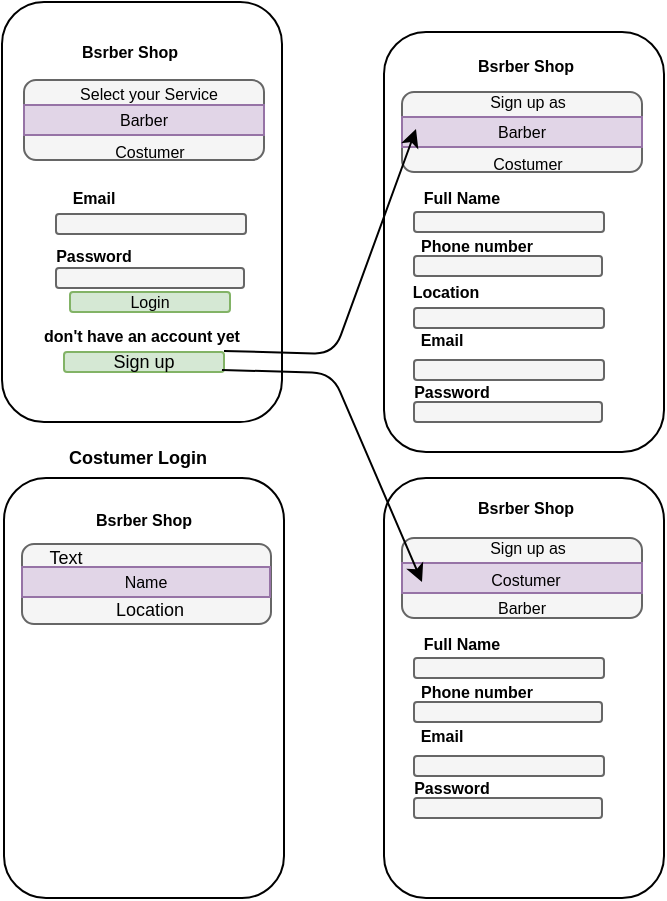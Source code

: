 <mxfile version="13.8.8" type="github">
  <diagram id="JaG_Oef0MP_lZhAA-aXu" name="Page-1">
    <mxGraphModel dx="844" dy="1579" grid="1" gridSize="10" guides="1" tooltips="1" connect="1" arrows="1" fold="1" page="1" pageScale="1" pageWidth="850" pageHeight="1100" math="0" shadow="0">
      <root>
        <mxCell id="0" />
        <mxCell id="1" parent="0" />
        <mxCell id="rbGwPKIIdidOjw9icI79-1" value="" style="rounded=1;whiteSpace=wrap;html=1;" vertex="1" parent="1">
          <mxGeometry x="90" y="-1075" width="140" height="210" as="geometry" />
        </mxCell>
        <mxCell id="rbGwPKIIdidOjw9icI79-2" value="" style="rounded=1;whiteSpace=wrap;html=1;fillColor=#f5f5f5;strokeColor=#666666;fontColor=#333333;" vertex="1" parent="1">
          <mxGeometry x="117" y="-969" width="95" height="10" as="geometry" />
        </mxCell>
        <mxCell id="rbGwPKIIdidOjw9icI79-4" value="Sign up" style="rounded=1;whiteSpace=wrap;html=1;fillColor=#d5e8d4;strokeColor=#82b366;fontSize=9;" vertex="1" parent="1">
          <mxGeometry x="121" y="-900" width="80" height="10" as="geometry" />
        </mxCell>
        <mxCell id="rbGwPKIIdidOjw9icI79-6" value="" style="rounded=1;whiteSpace=wrap;html=1;fillColor=#f5f5f5;strokeColor=#666666;fontColor=#333333;" vertex="1" parent="1">
          <mxGeometry x="117" y="-942" width="94" height="10" as="geometry" />
        </mxCell>
        <mxCell id="rbGwPKIIdidOjw9icI79-7" value="Login" style="rounded=1;whiteSpace=wrap;html=1;fillColor=#d5e8d4;strokeColor=#82b366;fontSize=8;" vertex="1" parent="1">
          <mxGeometry x="124" y="-930" width="80" height="10" as="geometry" />
        </mxCell>
        <mxCell id="rbGwPKIIdidOjw9icI79-9" value="&lt;b&gt;&lt;font style=&quot;font-size: 8px&quot;&gt;Email&lt;/font&gt;&lt;/b&gt;" style="text;html=1;strokeColor=none;fillColor=none;align=center;verticalAlign=middle;whiteSpace=wrap;rounded=0;fontSize=9;" vertex="1" parent="1">
          <mxGeometry x="116" y="-987" width="40" height="20" as="geometry" />
        </mxCell>
        <mxCell id="rbGwPKIIdidOjw9icI79-13" value="don&#39;t have an account yet" style="text;html=1;strokeColor=none;fillColor=none;align=center;verticalAlign=middle;whiteSpace=wrap;rounded=0;fontSize=8;fontStyle=1" vertex="1" parent="1">
          <mxGeometry x="90" y="-918" width="140" height="20" as="geometry" />
        </mxCell>
        <mxCell id="rbGwPKIIdidOjw9icI79-14" value="" style="rounded=1;whiteSpace=wrap;html=1;" vertex="1" parent="1">
          <mxGeometry x="281" y="-1060" width="140" height="210" as="geometry" />
        </mxCell>
        <mxCell id="rbGwPKIIdidOjw9icI79-15" value="" style="rounded=1;whiteSpace=wrap;html=1;fontSize=8;fillColor=#f5f5f5;strokeColor=#666666;fontColor=#333333;" vertex="1" parent="1">
          <mxGeometry x="290" y="-1030" width="120" height="40" as="geometry" />
        </mxCell>
        <mxCell id="rbGwPKIIdidOjw9icI79-16" value="Barber" style="rounded=0;whiteSpace=wrap;html=1;fontSize=8;fillColor=#e1d5e7;strokeColor=#9673a6;" vertex="1" parent="1">
          <mxGeometry x="290" y="-1017.5" width="120" height="15" as="geometry" />
        </mxCell>
        <mxCell id="rbGwPKIIdidOjw9icI79-18" value="Sign up as " style="text;html=1;strokeColor=none;fillColor=none;align=center;verticalAlign=middle;whiteSpace=wrap;rounded=0;fontSize=8;" vertex="1" parent="1">
          <mxGeometry x="308" y="-1030" width="90" height="10" as="geometry" />
        </mxCell>
        <mxCell id="rbGwPKIIdidOjw9icI79-20" value="Bsrber Shop " style="text;html=1;strokeColor=none;fillColor=none;align=center;verticalAlign=middle;whiteSpace=wrap;rounded=0;fontSize=8;fontStyle=1" vertex="1" parent="1">
          <mxGeometry x="124" y="-1060" width="60" height="20" as="geometry" />
        </mxCell>
        <mxCell id="rbGwPKIIdidOjw9icI79-21" value="Bsrber Shop" style="text;html=1;strokeColor=none;fillColor=none;align=center;verticalAlign=middle;whiteSpace=wrap;rounded=0;fontSize=8;fontStyle=1" vertex="1" parent="1">
          <mxGeometry x="322" y="-1053" width="60" height="20" as="geometry" />
        </mxCell>
        <mxCell id="rbGwPKIIdidOjw9icI79-26" value="Costumer" style="text;html=1;strokeColor=none;fillColor=none;align=center;verticalAlign=middle;whiteSpace=wrap;rounded=0;fontSize=8;" vertex="1" parent="1">
          <mxGeometry x="333" y="-1004" width="40" height="20" as="geometry" />
        </mxCell>
        <mxCell id="rbGwPKIIdidOjw9icI79-34" value="Password" style="text;html=1;strokeColor=none;fillColor=none;align=center;verticalAlign=middle;whiteSpace=wrap;rounded=0;fontSize=8;fontStyle=1" vertex="1" parent="1">
          <mxGeometry x="116" y="-958" width="40" height="20" as="geometry" />
        </mxCell>
        <mxCell id="rbGwPKIIdidOjw9icI79-37" value="" style="rounded=1;whiteSpace=wrap;html=1;fillColor=#f5f5f5;strokeColor=#666666;fontColor=#333333;" vertex="1" parent="1">
          <mxGeometry x="296" y="-970" width="95" height="10" as="geometry" />
        </mxCell>
        <mxCell id="rbGwPKIIdidOjw9icI79-38" value="" style="rounded=1;whiteSpace=wrap;html=1;fillColor=#f5f5f5;strokeColor=#666666;fontColor=#333333;" vertex="1" parent="1">
          <mxGeometry x="296" y="-948" width="94" height="10" as="geometry" />
        </mxCell>
        <mxCell id="rbGwPKIIdidOjw9icI79-39" value="Full Name" style="text;html=1;strokeColor=none;fillColor=none;align=center;verticalAlign=middle;whiteSpace=wrap;rounded=0;fontSize=8;fontStyle=1" vertex="1" parent="1">
          <mxGeometry x="290" y="-987" width="60" height="20" as="geometry" />
        </mxCell>
        <mxCell id="rbGwPKIIdidOjw9icI79-40" value="Phone number" style="text;html=1;strokeColor=none;fillColor=none;align=center;verticalAlign=middle;whiteSpace=wrap;rounded=0;fontSize=8;fontStyle=1" vertex="1" parent="1">
          <mxGeometry x="295" y="-963" width="65" height="20" as="geometry" />
        </mxCell>
        <mxCell id="rbGwPKIIdidOjw9icI79-45" value="" style="rounded=1;whiteSpace=wrap;html=1;fillColor=#f5f5f5;strokeColor=#666666;fontColor=#333333;" vertex="1" parent="1">
          <mxGeometry x="296" y="-896" width="95" height="10" as="geometry" />
        </mxCell>
        <mxCell id="rbGwPKIIdidOjw9icI79-46" value="" style="rounded=1;whiteSpace=wrap;html=1;fillColor=#f5f5f5;strokeColor=#666666;fontColor=#333333;" vertex="1" parent="1">
          <mxGeometry x="296" y="-875" width="94" height="10" as="geometry" />
        </mxCell>
        <mxCell id="rbGwPKIIdidOjw9icI79-47" value="&lt;b&gt;&lt;font style=&quot;font-size: 8px&quot;&gt;Email&lt;/font&gt;&lt;/b&gt;" style="text;html=1;strokeColor=none;fillColor=none;align=center;verticalAlign=middle;whiteSpace=wrap;rounded=0;fontSize=9;" vertex="1" parent="1">
          <mxGeometry x="290" y="-916" width="40" height="20" as="geometry" />
        </mxCell>
        <mxCell id="rbGwPKIIdidOjw9icI79-48" value="Password" style="text;html=1;strokeColor=none;fillColor=none;align=center;verticalAlign=middle;whiteSpace=wrap;rounded=0;fontSize=8;fontStyle=1" vertex="1" parent="1">
          <mxGeometry x="295" y="-890" width="40" height="20" as="geometry" />
        </mxCell>
        <mxCell id="rbGwPKIIdidOjw9icI79-49" value="" style="rounded=1;whiteSpace=wrap;html=1;fillColor=#f5f5f5;strokeColor=#666666;fontColor=#333333;" vertex="1" parent="1">
          <mxGeometry x="296" y="-922" width="95" height="10" as="geometry" />
        </mxCell>
        <mxCell id="rbGwPKIIdidOjw9icI79-50" value="Location" style="text;html=1;strokeColor=none;fillColor=none;align=center;verticalAlign=middle;whiteSpace=wrap;rounded=0;fontSize=8;fontStyle=1" vertex="1" parent="1">
          <mxGeometry x="292" y="-940" width="40" height="20" as="geometry" />
        </mxCell>
        <mxCell id="rbGwPKIIdidOjw9icI79-51" value="" style="rounded=1;whiteSpace=wrap;html=1;" vertex="1" parent="1">
          <mxGeometry x="281" y="-837" width="140" height="210" as="geometry" />
        </mxCell>
        <mxCell id="rbGwPKIIdidOjw9icI79-52" value="" style="rounded=1;whiteSpace=wrap;html=1;fontSize=8;fillColor=#f5f5f5;strokeColor=#666666;fontColor=#333333;" vertex="1" parent="1">
          <mxGeometry x="290" y="-807" width="120" height="40" as="geometry" />
        </mxCell>
        <mxCell id="rbGwPKIIdidOjw9icI79-53" value="" style="rounded=0;whiteSpace=wrap;html=1;fontSize=8;fillColor=#e1d5e7;strokeColor=#9673a6;" vertex="1" parent="1">
          <mxGeometry x="290" y="-794.5" width="120" height="15" as="geometry" />
        </mxCell>
        <mxCell id="rbGwPKIIdidOjw9icI79-54" value="Sign up as " style="text;html=1;strokeColor=none;fillColor=none;align=center;verticalAlign=middle;whiteSpace=wrap;rounded=0;fontSize=8;" vertex="1" parent="1">
          <mxGeometry x="308" y="-807" width="90" height="10" as="geometry" />
        </mxCell>
        <mxCell id="rbGwPKIIdidOjw9icI79-55" value="Bsrber Shop" style="text;html=1;strokeColor=none;fillColor=none;align=center;verticalAlign=middle;whiteSpace=wrap;rounded=0;fontSize=8;fontStyle=1" vertex="1" parent="1">
          <mxGeometry x="322" y="-832" width="60" height="20" as="geometry" />
        </mxCell>
        <mxCell id="rbGwPKIIdidOjw9icI79-56" value="Costumer" style="text;html=1;strokeColor=none;fillColor=none;align=center;verticalAlign=middle;whiteSpace=wrap;rounded=0;fontSize=8;" vertex="1" parent="1">
          <mxGeometry x="332" y="-796.5" width="40" height="20" as="geometry" />
        </mxCell>
        <mxCell id="rbGwPKIIdidOjw9icI79-57" value="" style="rounded=1;whiteSpace=wrap;html=1;fillColor=#f5f5f5;strokeColor=#666666;fontColor=#333333;" vertex="1" parent="1">
          <mxGeometry x="296" y="-747" width="95" height="10" as="geometry" />
        </mxCell>
        <mxCell id="rbGwPKIIdidOjw9icI79-58" value="" style="rounded=1;whiteSpace=wrap;html=1;fillColor=#f5f5f5;strokeColor=#666666;fontColor=#333333;" vertex="1" parent="1">
          <mxGeometry x="296" y="-725" width="94" height="10" as="geometry" />
        </mxCell>
        <mxCell id="rbGwPKIIdidOjw9icI79-59" value="Full Name" style="text;html=1;strokeColor=none;fillColor=none;align=center;verticalAlign=middle;whiteSpace=wrap;rounded=0;fontSize=8;fontStyle=1" vertex="1" parent="1">
          <mxGeometry x="290" y="-764" width="60" height="20" as="geometry" />
        </mxCell>
        <mxCell id="rbGwPKIIdidOjw9icI79-60" value="Phone number" style="text;html=1;strokeColor=none;fillColor=none;align=center;verticalAlign=middle;whiteSpace=wrap;rounded=0;fontSize=8;fontStyle=1" vertex="1" parent="1">
          <mxGeometry x="295" y="-740" width="65" height="20" as="geometry" />
        </mxCell>
        <mxCell id="rbGwPKIIdidOjw9icI79-61" value="" style="rounded=1;whiteSpace=wrap;html=1;fillColor=#f5f5f5;strokeColor=#666666;fontColor=#333333;" vertex="1" parent="1">
          <mxGeometry x="296" y="-698" width="95" height="10" as="geometry" />
        </mxCell>
        <mxCell id="rbGwPKIIdidOjw9icI79-62" value="" style="rounded=1;whiteSpace=wrap;html=1;fillColor=#f5f5f5;strokeColor=#666666;fontColor=#333333;" vertex="1" parent="1">
          <mxGeometry x="296" y="-677" width="94" height="10" as="geometry" />
        </mxCell>
        <mxCell id="rbGwPKIIdidOjw9icI79-63" value="&lt;b&gt;&lt;font style=&quot;font-size: 8px&quot;&gt;Email&lt;/font&gt;&lt;/b&gt;" style="text;html=1;strokeColor=none;fillColor=none;align=center;verticalAlign=middle;whiteSpace=wrap;rounded=0;fontSize=9;" vertex="1" parent="1">
          <mxGeometry x="290" y="-718" width="40" height="20" as="geometry" />
        </mxCell>
        <mxCell id="rbGwPKIIdidOjw9icI79-64" value="Password" style="text;html=1;strokeColor=none;fillColor=none;align=center;verticalAlign=middle;whiteSpace=wrap;rounded=0;fontSize=8;fontStyle=1" vertex="1" parent="1">
          <mxGeometry x="295" y="-692" width="40" height="20" as="geometry" />
        </mxCell>
        <mxCell id="rbGwPKIIdidOjw9icI79-68" value="Barber" style="text;html=1;strokeColor=none;fillColor=none;align=center;verticalAlign=middle;whiteSpace=wrap;rounded=0;fontSize=8;" vertex="1" parent="1">
          <mxGeometry x="330" y="-782" width="40" height="20" as="geometry" />
        </mxCell>
        <mxCell id="rbGwPKIIdidOjw9icI79-70" value="" style="endArrow=classic;html=1;fontSize=8;entryX=0;entryY=0.25;entryDx=0;entryDy=0;exitX=1;exitY=0.25;exitDx=0;exitDy=0;" edge="1" parent="1">
          <mxGeometry width="50" height="50" relative="1" as="geometry">
            <mxPoint x="201" y="-900.5" as="sourcePoint" />
            <mxPoint x="297" y="-1011.5" as="targetPoint" />
            <Array as="points">
              <mxPoint x="256" y="-899" />
            </Array>
          </mxGeometry>
        </mxCell>
        <mxCell id="rbGwPKIIdidOjw9icI79-75" value="" style="endArrow=classic;html=1;fontSize=8;exitX=1;exitY=0.25;exitDx=0;exitDy=0;" edge="1" parent="1">
          <mxGeometry width="50" height="50" relative="1" as="geometry">
            <mxPoint x="200" y="-891" as="sourcePoint" />
            <mxPoint x="300" y="-785" as="targetPoint" />
            <Array as="points">
              <mxPoint x="255" y="-889.5" />
            </Array>
          </mxGeometry>
        </mxCell>
        <mxCell id="rbGwPKIIdidOjw9icI79-76" value="" style="rounded=1;whiteSpace=wrap;html=1;" vertex="1" parent="1">
          <mxGeometry x="91" y="-837" width="140" height="210" as="geometry" />
        </mxCell>
        <mxCell id="rbGwPKIIdidOjw9icI79-84" value="Bsrber Shop" style="text;html=1;strokeColor=none;fillColor=none;align=center;verticalAlign=middle;whiteSpace=wrap;rounded=0;fontSize=8;fontStyle=1" vertex="1" parent="1">
          <mxGeometry x="131" y="-826" width="60" height="20" as="geometry" />
        </mxCell>
        <mxCell id="rbGwPKIIdidOjw9icI79-91" value="" style="rounded=1;whiteSpace=wrap;html=1;fontSize=8;fillColor=#f5f5f5;strokeColor=#666666;fontColor=#333333;" vertex="1" parent="1">
          <mxGeometry x="101" y="-1036" width="120" height="40" as="geometry" />
        </mxCell>
        <mxCell id="rbGwPKIIdidOjw9icI79-92" value="Barber" style="rounded=0;whiteSpace=wrap;html=1;fontSize=8;fillColor=#e1d5e7;strokeColor=#9673a6;" vertex="1" parent="1">
          <mxGeometry x="101" y="-1023.5" width="120" height="15" as="geometry" />
        </mxCell>
        <mxCell id="rbGwPKIIdidOjw9icI79-93" value="Costumer" style="text;html=1;strokeColor=none;fillColor=none;align=center;verticalAlign=middle;whiteSpace=wrap;rounded=0;fontSize=8;" vertex="1" parent="1">
          <mxGeometry x="144" y="-1010" width="40" height="20" as="geometry" />
        </mxCell>
        <mxCell id="rbGwPKIIdidOjw9icI79-94" value="Select your Service" style="text;html=1;strokeColor=none;fillColor=none;align=center;verticalAlign=middle;whiteSpace=wrap;rounded=0;fontSize=8;" vertex="1" parent="1">
          <mxGeometry x="117" y="-1039" width="93" height="20" as="geometry" />
        </mxCell>
        <mxCell id="rbGwPKIIdidOjw9icI79-95" value="Costumer Login" style="text;html=1;strokeColor=none;fillColor=none;align=center;verticalAlign=middle;whiteSpace=wrap;rounded=0;fontSize=9;fontStyle=1" vertex="1" parent="1">
          <mxGeometry x="116" y="-857" width="84" height="20" as="geometry" />
        </mxCell>
        <mxCell id="rbGwPKIIdidOjw9icI79-99" value="" style="rounded=1;whiteSpace=wrap;html=1;fontSize=8;fillColor=#f5f5f5;strokeColor=#666666;fontColor=#333333;" vertex="1" parent="1">
          <mxGeometry x="100" y="-804" width="124.5" height="40" as="geometry" />
        </mxCell>
        <mxCell id="rbGwPKIIdidOjw9icI79-100" value="Name" style="rounded=0;whiteSpace=wrap;html=1;fontSize=8;fillColor=#e1d5e7;strokeColor=#9673a6;" vertex="1" parent="1">
          <mxGeometry x="100" y="-792.5" width="124" height="15" as="geometry" />
        </mxCell>
        <mxCell id="rbGwPKIIdidOjw9icI79-103" value="Text" style="text;html=1;strokeColor=none;fillColor=none;align=center;verticalAlign=middle;whiteSpace=wrap;rounded=0;fontSize=9;" vertex="1" parent="1">
          <mxGeometry x="102" y="-807" width="40" height="20" as="geometry" />
        </mxCell>
        <mxCell id="rbGwPKIIdidOjw9icI79-104" value="Location" style="text;html=1;strokeColor=none;fillColor=none;align=center;verticalAlign=middle;whiteSpace=wrap;rounded=0;fontSize=9;" vertex="1" parent="1">
          <mxGeometry x="144" y="-781" width="40" height="20" as="geometry" />
        </mxCell>
      </root>
    </mxGraphModel>
  </diagram>
</mxfile>
